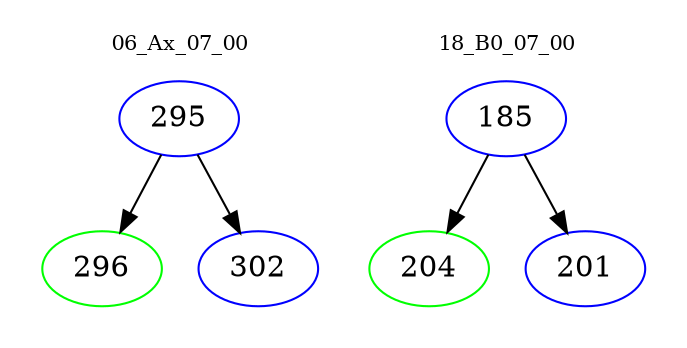 digraph{
subgraph cluster_0 {
color = white
label = "06_Ax_07_00";
fontsize=10;
T0_295 [label="295", color="blue"]
T0_295 -> T0_296 [color="black"]
T0_296 [label="296", color="green"]
T0_295 -> T0_302 [color="black"]
T0_302 [label="302", color="blue"]
}
subgraph cluster_1 {
color = white
label = "18_B0_07_00";
fontsize=10;
T1_185 [label="185", color="blue"]
T1_185 -> T1_204 [color="black"]
T1_204 [label="204", color="green"]
T1_185 -> T1_201 [color="black"]
T1_201 [label="201", color="blue"]
}
}
